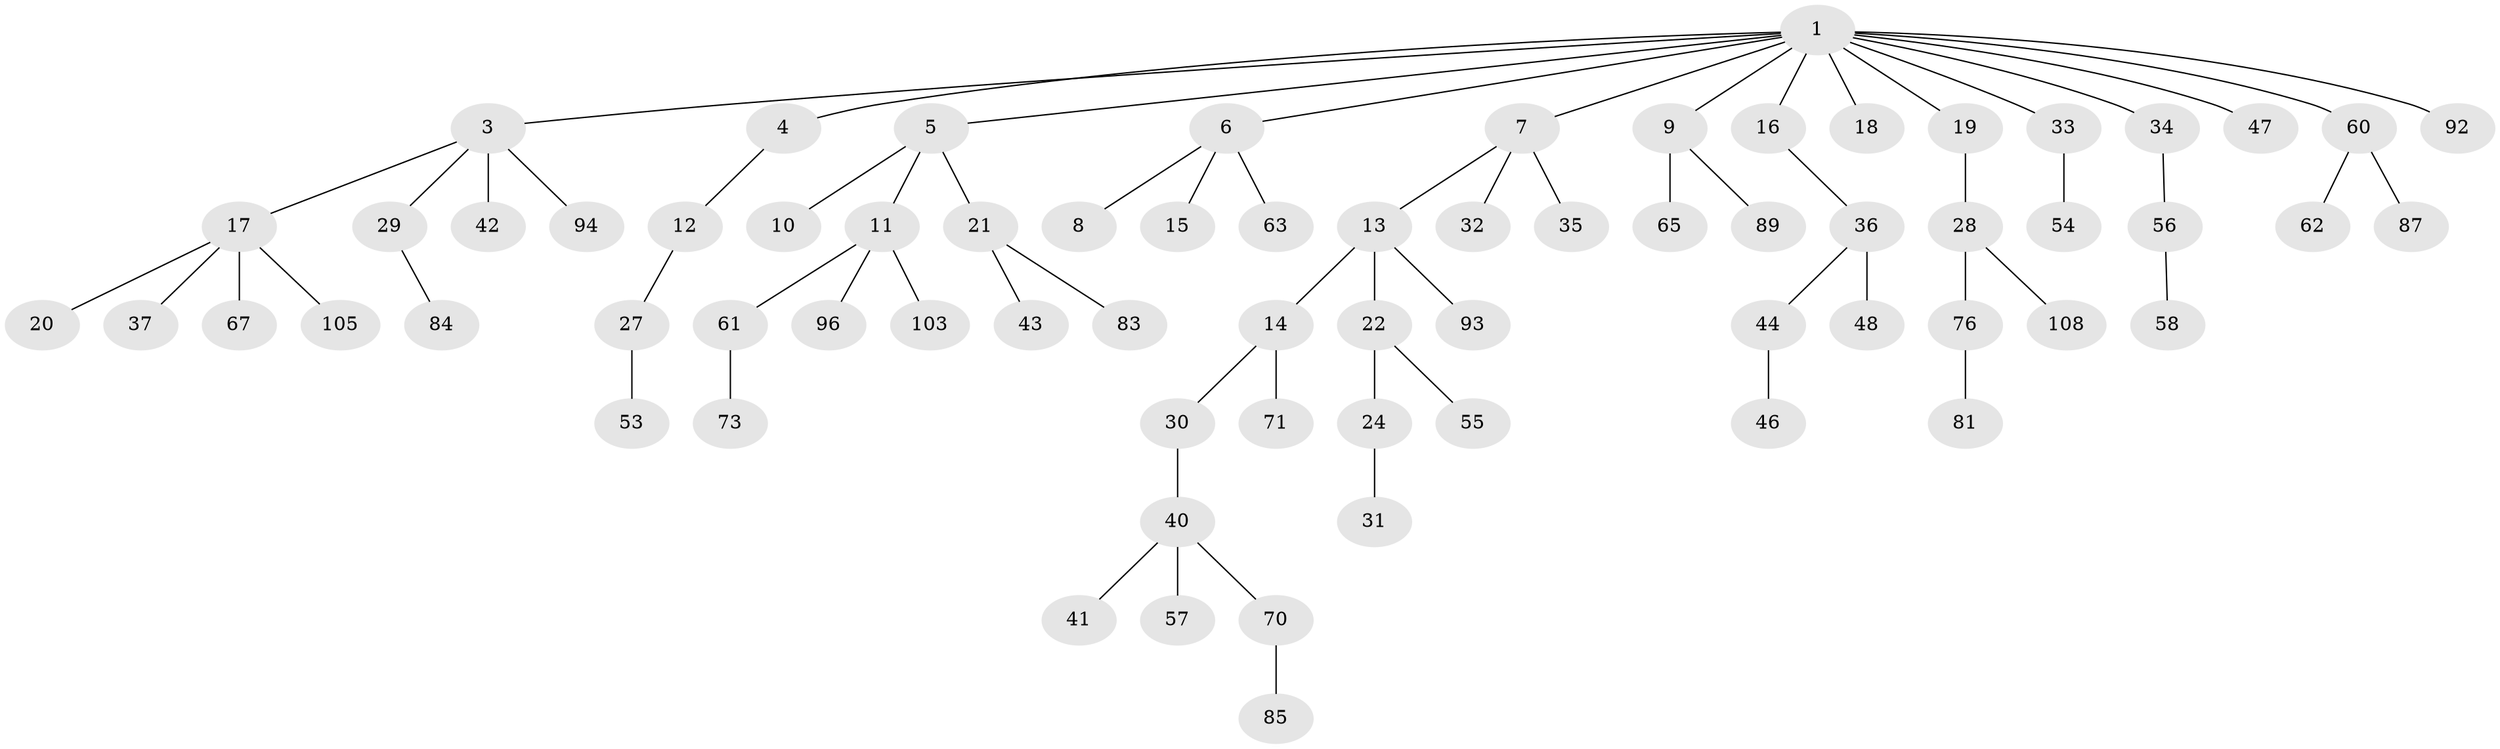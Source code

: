 // original degree distribution, {8: 0.018518518518518517, 6: 0.009259259259259259, 3: 0.12962962962962962, 4: 0.07407407407407407, 5: 0.018518518518518517, 2: 0.25, 1: 0.5}
// Generated by graph-tools (version 1.1) at 2025/11/02/27/25 16:11:25]
// undirected, 70 vertices, 69 edges
graph export_dot {
graph [start="1"]
  node [color=gray90,style=filled];
  1 [super="+2"];
  3 [super="+78"];
  4 [super="+72"];
  5;
  6 [super="+68"];
  7 [super="+25"];
  8 [super="+98"];
  9 [super="+23"];
  10 [super="+101"];
  11 [super="+49"];
  12 [super="+79"];
  13;
  14 [super="+91"];
  15;
  16 [super="+97"];
  17 [super="+51"];
  18 [super="+45"];
  19;
  20 [super="+104"];
  21 [super="+75"];
  22 [super="+26"];
  24 [super="+59"];
  27;
  28 [super="+50"];
  29 [super="+39"];
  30;
  31 [super="+74"];
  32 [super="+69"];
  33 [super="+38"];
  34;
  35;
  36 [super="+52"];
  37 [super="+82"];
  40 [super="+107"];
  41 [super="+88"];
  42 [super="+66"];
  43;
  44;
  46 [super="+99"];
  47;
  48;
  53 [super="+106"];
  54 [super="+64"];
  55;
  56;
  57;
  58;
  60 [super="+77"];
  61;
  62;
  63;
  65;
  67;
  70 [super="+102"];
  71;
  73 [super="+80"];
  76;
  81 [super="+86"];
  83 [super="+95"];
  84;
  85;
  87;
  89 [super="+90"];
  92;
  93 [super="+100"];
  94;
  96;
  103;
  105;
  108;
  1 -- 3;
  1 -- 4;
  1 -- 5;
  1 -- 7;
  1 -- 18;
  1 -- 47;
  1 -- 92;
  1 -- 33;
  1 -- 34;
  1 -- 6;
  1 -- 9;
  1 -- 16;
  1 -- 19;
  1 -- 60;
  3 -- 17;
  3 -- 29;
  3 -- 42;
  3 -- 94;
  4 -- 12;
  5 -- 10;
  5 -- 11;
  5 -- 21;
  6 -- 8;
  6 -- 15;
  6 -- 63;
  7 -- 13;
  7 -- 32;
  7 -- 35;
  9 -- 65;
  9 -- 89;
  11 -- 61;
  11 -- 96;
  11 -- 103;
  12 -- 27;
  13 -- 14;
  13 -- 22;
  13 -- 93;
  14 -- 30;
  14 -- 71;
  16 -- 36;
  17 -- 20;
  17 -- 37;
  17 -- 67;
  17 -- 105;
  19 -- 28;
  21 -- 43;
  21 -- 83;
  22 -- 24;
  22 -- 55;
  24 -- 31;
  27 -- 53;
  28 -- 108;
  28 -- 76;
  29 -- 84;
  30 -- 40;
  33 -- 54;
  34 -- 56;
  36 -- 44;
  36 -- 48;
  40 -- 41;
  40 -- 57;
  40 -- 70;
  44 -- 46;
  56 -- 58;
  60 -- 62;
  60 -- 87;
  61 -- 73;
  70 -- 85;
  76 -- 81;
}
